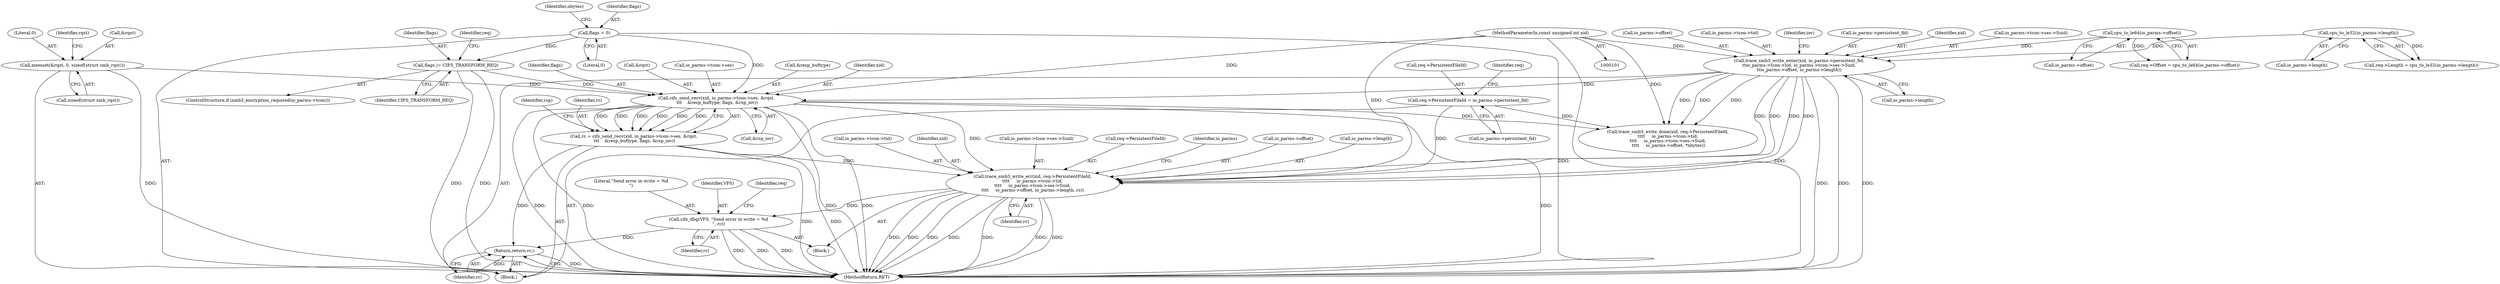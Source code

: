 digraph "0_linux_6a3eb3360667170988f8a6477f6686242061488a@API" {
"1000321" [label="(Call,trace_smb3_write_err(xid, req->PersistentFileId,\n\t\t\t\t     io_parms->tcon->tid,\n\t\t\t\t     io_parms->tcon->ses->Suid,\n\t\t\t\t     io_parms->offset, io_parms->length, rc))"];
"1000297" [label="(Call,cifs_send_recv(xid, io_parms->tcon->ses, &rqst,\n \t\t\t    &resp_buftype, flags, &rsp_iov))"];
"1000236" [label="(Call,trace_smb3_write_enter(xid, io_parms->persistent_fid,\n\t\tio_parms->tcon->tid, io_parms->tcon->ses->Suid,\n\t\tio_parms->offset, io_parms->length))"];
"1000102" [label="(MethodParameterIn,const unsigned int xid)"];
"1000227" [label="(Call,cpu_to_le64(io_parms->offset))"];
"1000219" [label="(Call,cpu_to_le32(io_parms->length))"];
"1000277" [label="(Call,memset(&rqst, 0, sizeof(struct smb_rqst)))"];
"1000124" [label="(Call,flags = 0)"];
"1000173" [label="(Call,flags |= CIFS_TRANSFORM_REQ)"];
"1000186" [label="(Call,req->PersistentFileId = io_parms->persistent_fid)"];
"1000295" [label="(Call,rc = cifs_send_recv(xid, io_parms->tcon->ses, &rqst,\n \t\t\t    &resp_buftype, flags, &rsp_iov))"];
"1000350" [label="(Call,cifs_dbg(VFS, \"Send error in write = %d\n\", rc))"];
"1000390" [label="(Return,return rc;)"];
"1000326" [label="(Call,io_parms->tcon->tid)"];
"1000322" [label="(Identifier,xid)"];
"1000386" [label="(Identifier,req)"];
"1000296" [label="(Identifier,rc)"];
"1000331" [label="(Call,io_parms->tcon->ses->Suid)"];
"1000236" [label="(Call,trace_smb3_write_enter(xid, io_parms->persistent_fid,\n\t\tio_parms->tcon->tid, io_parms->tcon->ses->Suid,\n\t\tio_parms->offset, io_parms->length))"];
"1000321" [label="(Call,trace_smb3_write_err(xid, req->PersistentFileId,\n\t\t\t\t     io_parms->tcon->tid,\n\t\t\t\t     io_parms->tcon->ses->Suid,\n\t\t\t\t     io_parms->offset, io_parms->length, rc))"];
"1000186" [label="(Call,req->PersistentFileId = io_parms->persistent_fid)"];
"1000175" [label="(Identifier,CIFS_TRANSFORM_REQ)"];
"1000350" [label="(Call,cifs_dbg(VFS, \"Send error in write = %d\n\", rc))"];
"1000295" [label="(Call,rc = cifs_send_recv(xid, io_parms->tcon->ses, &rqst,\n \t\t\t    &resp_buftype, flags, &rsp_iov))"];
"1000298" [label="(Identifier,xid)"];
"1000353" [label="(Identifier,rc)"];
"1000309" [label="(Call,&rsp_iov)"];
"1000246" [label="(Call,io_parms->tcon->ses->Suid)"];
"1000285" [label="(Identifier,rqst)"];
"1000253" [label="(Call,io_parms->offset)"];
"1000278" [label="(Call,&rqst)"];
"1000391" [label="(Identifier,rc)"];
"1000241" [label="(Call,io_parms->tcon->tid)"];
"1000228" [label="(Call,io_parms->offset)"];
"1000190" [label="(Call,io_parms->persistent_fid)"];
"1000102" [label="(MethodParameterIn,const unsigned int xid)"];
"1000130" [label="(Identifier,nbytes)"];
"1000280" [label="(Literal,0)"];
"1000256" [label="(Call,io_parms->length)"];
"1000312" [label="(Identifier,rsp)"];
"1000323" [label="(Call,req->PersistentFileId)"];
"1000308" [label="(Identifier,flags)"];
"1000215" [label="(Call,req->Length = cpu_to_le32(io_parms->length))"];
"1000107" [label="(Block,)"];
"1000281" [label="(Call,sizeof(struct smb_rqst))"];
"1000174" [label="(Identifier,flags)"];
"1000390" [label="(Return,return rc;)"];
"1000352" [label="(Literal,\"Send error in write = %d\n\")"];
"1000363" [label="(Call,trace_smb3_write_done(xid, req->PersistentFileId,\n\t\t\t\t     io_parms->tcon->tid,\n\t\t\t\t     io_parms->tcon->ses->Suid,\n \t\t\t\t     io_parms->offset, *nbytes))"];
"1000125" [label="(Identifier,flags)"];
"1000344" [label="(Identifier,rc)"];
"1000347" [label="(Identifier,io_parms)"];
"1000304" [label="(Call,&rqst)"];
"1000173" [label="(Call,flags |= CIFS_TRANSFORM_REQ)"];
"1000223" [label="(Call,req->Offset = cpu_to_le64(io_parms->offset))"];
"1000220" [label="(Call,io_parms->length)"];
"1000262" [label="(Identifier,iov)"];
"1000299" [label="(Call,io_parms->tcon->ses)"];
"1000179" [label="(Identifier,req)"];
"1000277" [label="(Call,memset(&rqst, 0, sizeof(struct smb_rqst)))"];
"1000195" [label="(Identifier,req)"];
"1000238" [label="(Call,io_parms->persistent_fid)"];
"1000297" [label="(Call,cifs_send_recv(xid, io_parms->tcon->ses, &rqst,\n \t\t\t    &resp_buftype, flags, &rsp_iov))"];
"1000126" [label="(Literal,0)"];
"1000392" [label="(MethodReturn,RET)"];
"1000124" [label="(Call,flags = 0)"];
"1000237" [label="(Identifier,xid)"];
"1000187" [label="(Call,req->PersistentFileId)"];
"1000306" [label="(Call,&resp_buftype)"];
"1000168" [label="(ControlStructure,if (smb3_encryption_required(io_parms->tcon)))"];
"1000219" [label="(Call,cpu_to_le32(io_parms->length))"];
"1000338" [label="(Call,io_parms->offset)"];
"1000320" [label="(Block,)"];
"1000351" [label="(Identifier,VFS)"];
"1000341" [label="(Call,io_parms->length)"];
"1000227" [label="(Call,cpu_to_le64(io_parms->offset))"];
"1000321" -> "1000320"  [label="AST: "];
"1000321" -> "1000344"  [label="CFG: "];
"1000322" -> "1000321"  [label="AST: "];
"1000323" -> "1000321"  [label="AST: "];
"1000326" -> "1000321"  [label="AST: "];
"1000331" -> "1000321"  [label="AST: "];
"1000338" -> "1000321"  [label="AST: "];
"1000341" -> "1000321"  [label="AST: "];
"1000344" -> "1000321"  [label="AST: "];
"1000347" -> "1000321"  [label="CFG: "];
"1000321" -> "1000392"  [label="DDG: "];
"1000321" -> "1000392"  [label="DDG: "];
"1000321" -> "1000392"  [label="DDG: "];
"1000321" -> "1000392"  [label="DDG: "];
"1000321" -> "1000392"  [label="DDG: "];
"1000321" -> "1000392"  [label="DDG: "];
"1000321" -> "1000392"  [label="DDG: "];
"1000297" -> "1000321"  [label="DDG: "];
"1000102" -> "1000321"  [label="DDG: "];
"1000186" -> "1000321"  [label="DDG: "];
"1000236" -> "1000321"  [label="DDG: "];
"1000236" -> "1000321"  [label="DDG: "];
"1000236" -> "1000321"  [label="DDG: "];
"1000236" -> "1000321"  [label="DDG: "];
"1000295" -> "1000321"  [label="DDG: "];
"1000321" -> "1000350"  [label="DDG: "];
"1000297" -> "1000295"  [label="AST: "];
"1000297" -> "1000309"  [label="CFG: "];
"1000298" -> "1000297"  [label="AST: "];
"1000299" -> "1000297"  [label="AST: "];
"1000304" -> "1000297"  [label="AST: "];
"1000306" -> "1000297"  [label="AST: "];
"1000308" -> "1000297"  [label="AST: "];
"1000309" -> "1000297"  [label="AST: "];
"1000295" -> "1000297"  [label="CFG: "];
"1000297" -> "1000392"  [label="DDG: "];
"1000297" -> "1000392"  [label="DDG: "];
"1000297" -> "1000392"  [label="DDG: "];
"1000297" -> "1000392"  [label="DDG: "];
"1000297" -> "1000392"  [label="DDG: "];
"1000297" -> "1000295"  [label="DDG: "];
"1000297" -> "1000295"  [label="DDG: "];
"1000297" -> "1000295"  [label="DDG: "];
"1000297" -> "1000295"  [label="DDG: "];
"1000297" -> "1000295"  [label="DDG: "];
"1000297" -> "1000295"  [label="DDG: "];
"1000236" -> "1000297"  [label="DDG: "];
"1000102" -> "1000297"  [label="DDG: "];
"1000277" -> "1000297"  [label="DDG: "];
"1000124" -> "1000297"  [label="DDG: "];
"1000173" -> "1000297"  [label="DDG: "];
"1000297" -> "1000363"  [label="DDG: "];
"1000236" -> "1000107"  [label="AST: "];
"1000236" -> "1000256"  [label="CFG: "];
"1000237" -> "1000236"  [label="AST: "];
"1000238" -> "1000236"  [label="AST: "];
"1000241" -> "1000236"  [label="AST: "];
"1000246" -> "1000236"  [label="AST: "];
"1000253" -> "1000236"  [label="AST: "];
"1000256" -> "1000236"  [label="AST: "];
"1000262" -> "1000236"  [label="CFG: "];
"1000236" -> "1000392"  [label="DDG: "];
"1000236" -> "1000392"  [label="DDG: "];
"1000236" -> "1000392"  [label="DDG: "];
"1000102" -> "1000236"  [label="DDG: "];
"1000227" -> "1000236"  [label="DDG: "];
"1000219" -> "1000236"  [label="DDG: "];
"1000236" -> "1000363"  [label="DDG: "];
"1000236" -> "1000363"  [label="DDG: "];
"1000236" -> "1000363"  [label="DDG: "];
"1000102" -> "1000101"  [label="AST: "];
"1000102" -> "1000392"  [label="DDG: "];
"1000102" -> "1000363"  [label="DDG: "];
"1000227" -> "1000223"  [label="AST: "];
"1000227" -> "1000228"  [label="CFG: "];
"1000228" -> "1000227"  [label="AST: "];
"1000223" -> "1000227"  [label="CFG: "];
"1000227" -> "1000223"  [label="DDG: "];
"1000219" -> "1000215"  [label="AST: "];
"1000219" -> "1000220"  [label="CFG: "];
"1000220" -> "1000219"  [label="AST: "];
"1000215" -> "1000219"  [label="CFG: "];
"1000219" -> "1000215"  [label="DDG: "];
"1000277" -> "1000107"  [label="AST: "];
"1000277" -> "1000281"  [label="CFG: "];
"1000278" -> "1000277"  [label="AST: "];
"1000280" -> "1000277"  [label="AST: "];
"1000281" -> "1000277"  [label="AST: "];
"1000285" -> "1000277"  [label="CFG: "];
"1000277" -> "1000392"  [label="DDG: "];
"1000124" -> "1000107"  [label="AST: "];
"1000124" -> "1000126"  [label="CFG: "];
"1000125" -> "1000124"  [label="AST: "];
"1000126" -> "1000124"  [label="AST: "];
"1000130" -> "1000124"  [label="CFG: "];
"1000124" -> "1000392"  [label="DDG: "];
"1000124" -> "1000173"  [label="DDG: "];
"1000173" -> "1000168"  [label="AST: "];
"1000173" -> "1000175"  [label="CFG: "];
"1000174" -> "1000173"  [label="AST: "];
"1000175" -> "1000173"  [label="AST: "];
"1000179" -> "1000173"  [label="CFG: "];
"1000173" -> "1000392"  [label="DDG: "];
"1000173" -> "1000392"  [label="DDG: "];
"1000186" -> "1000107"  [label="AST: "];
"1000186" -> "1000190"  [label="CFG: "];
"1000187" -> "1000186"  [label="AST: "];
"1000190" -> "1000186"  [label="AST: "];
"1000195" -> "1000186"  [label="CFG: "];
"1000186" -> "1000363"  [label="DDG: "];
"1000295" -> "1000107"  [label="AST: "];
"1000296" -> "1000295"  [label="AST: "];
"1000312" -> "1000295"  [label="CFG: "];
"1000295" -> "1000392"  [label="DDG: "];
"1000295" -> "1000392"  [label="DDG: "];
"1000295" -> "1000390"  [label="DDG: "];
"1000350" -> "1000320"  [label="AST: "];
"1000350" -> "1000353"  [label="CFG: "];
"1000351" -> "1000350"  [label="AST: "];
"1000352" -> "1000350"  [label="AST: "];
"1000353" -> "1000350"  [label="AST: "];
"1000386" -> "1000350"  [label="CFG: "];
"1000350" -> "1000392"  [label="DDG: "];
"1000350" -> "1000392"  [label="DDG: "];
"1000350" -> "1000392"  [label="DDG: "];
"1000350" -> "1000390"  [label="DDG: "];
"1000390" -> "1000107"  [label="AST: "];
"1000390" -> "1000391"  [label="CFG: "];
"1000391" -> "1000390"  [label="AST: "];
"1000392" -> "1000390"  [label="CFG: "];
"1000390" -> "1000392"  [label="DDG: "];
"1000391" -> "1000390"  [label="DDG: "];
}
